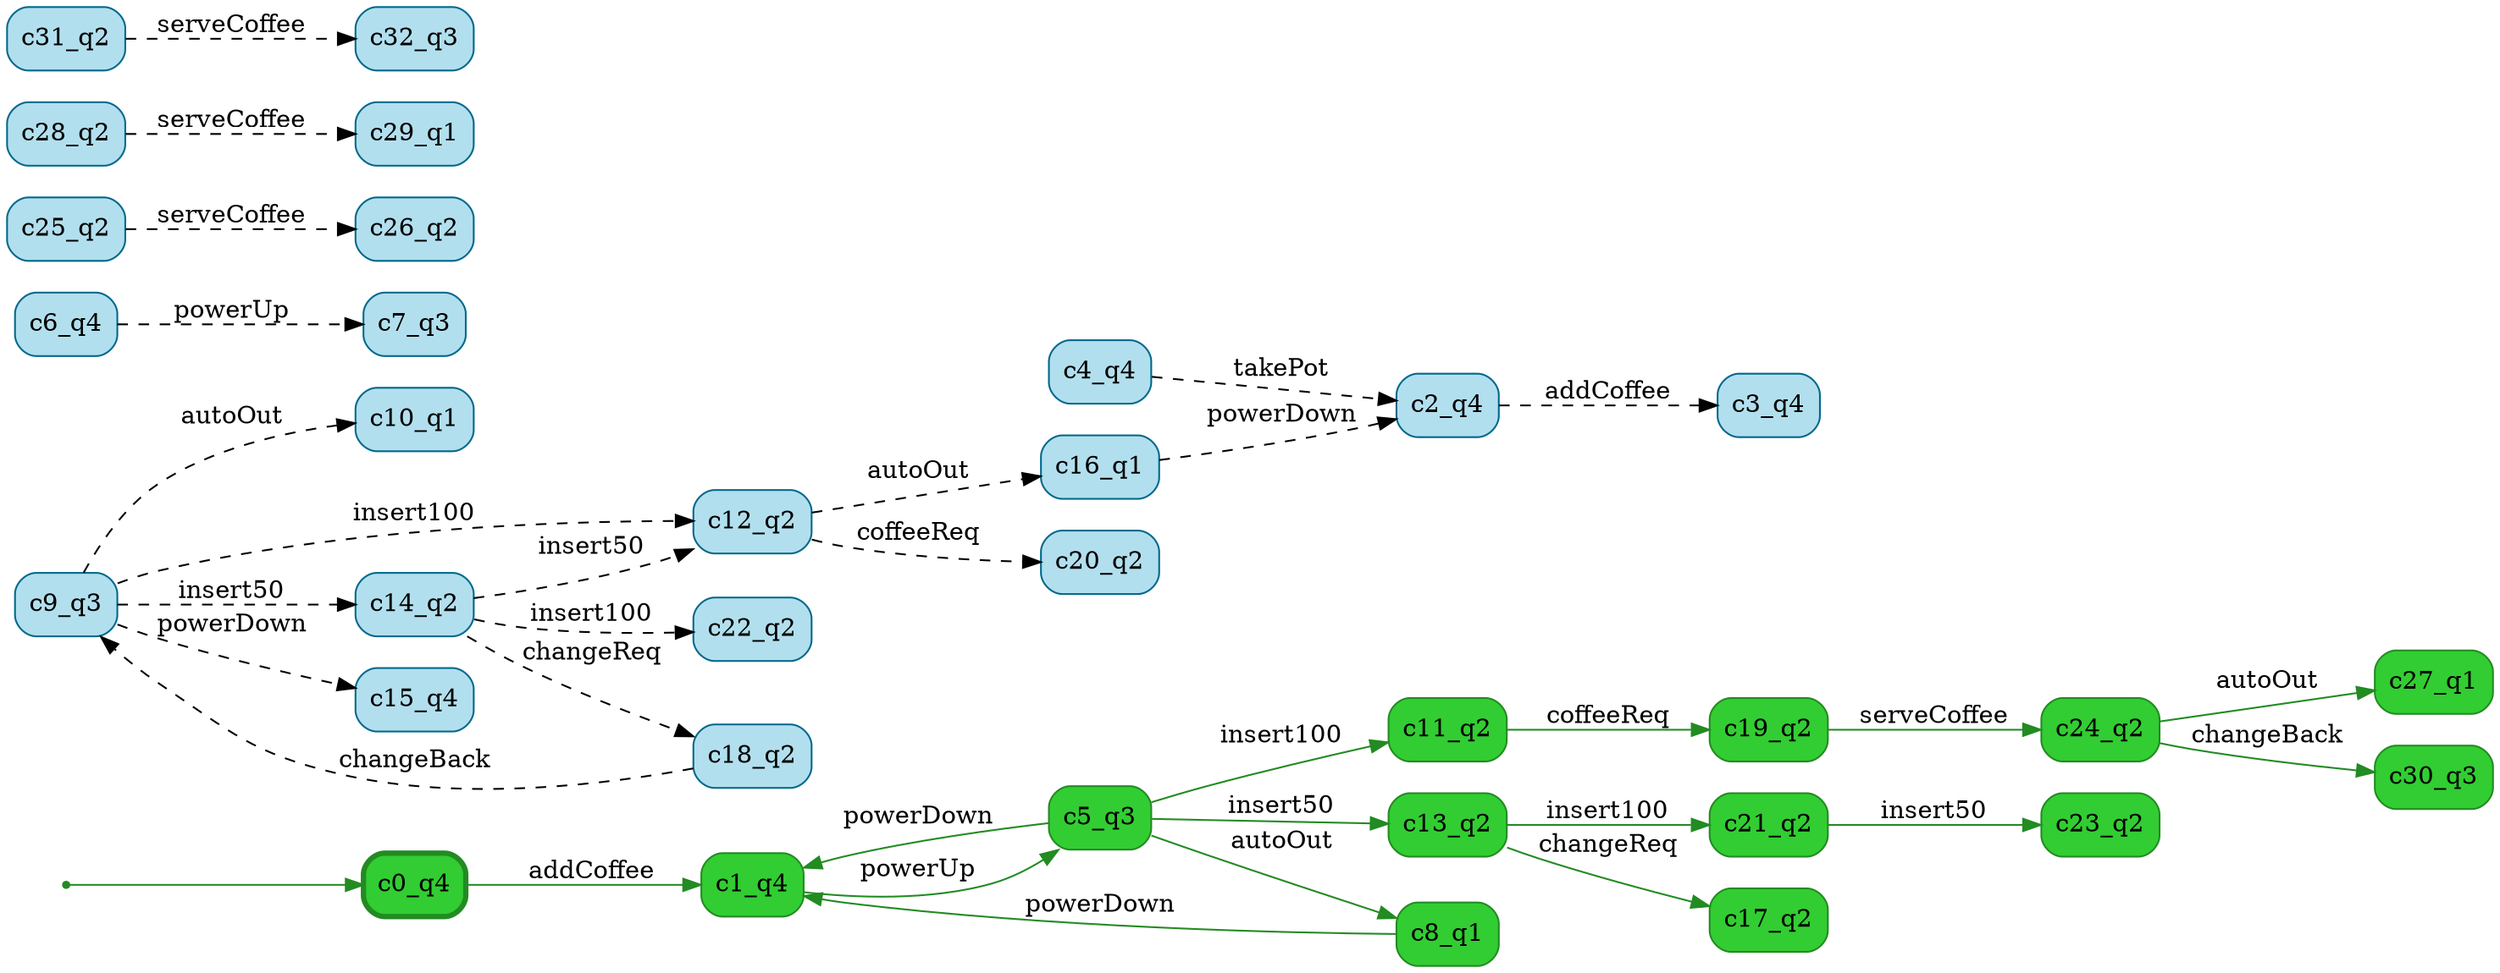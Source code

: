 digraph g {

	rankdir="LR"

	__invisible__[shape="point", color="forestgreen"]
	c0_q4[label="c0_q4", shape="box", style="rounded, filled", color="forestgreen", fillcolor="limegreen", penwidth=3] // Initial
	c1_q4[label="c1_q4", shape="box", style="rounded, filled", color="forestgreen", fillcolor="limegreen"]
	c5_q3[label="c5_q3", shape="box", style="rounded, filled", color="forestgreen", fillcolor="limegreen"]
	c8_q1[label="c8_q1", shape="box", style="rounded, filled", color="forestgreen", fillcolor="limegreen"]
	c11_q2[label="c11_q2", shape="box", style="rounded, filled", color="forestgreen", fillcolor="limegreen"]
	c19_q2[label="c19_q2", shape="box", style="rounded, filled", color="forestgreen", fillcolor="limegreen"]
	c24_q2[label="c24_q2", shape="box", style="rounded, filled", color="forestgreen", fillcolor="limegreen"]
	c27_q1[label="c27_q1", shape="box", style="rounded, filled", color="forestgreen", fillcolor="limegreen"]
	c30_q3[label="c30_q3", shape="box", style="rounded, filled", color="forestgreen", fillcolor="limegreen"]
	c13_q2[label="c13_q2", shape="box", style="rounded, filled", color="forestgreen", fillcolor="limegreen"]
	c17_q2[label="c17_q2", shape="box", style="rounded, filled", color="forestgreen", fillcolor="limegreen"]
	c21_q2[label="c21_q2", shape="box", style="rounded, filled", color="forestgreen", fillcolor="limegreen"]
	c23_q2[label="c23_q2", shape="box", style="rounded, filled", color="forestgreen", fillcolor="limegreen"]
	c2_q4[label="c2_q4", shape="box", style="rounded, filled", color="deepskyblue4", fillcolor="lightblue2"]
	c3_q4[label="c3_q4", shape="box", style="rounded, filled", color="deepskyblue4", fillcolor="lightblue2"]
	c4_q4[label="c4_q4", shape="box", style="rounded, filled", color="deepskyblue4", fillcolor="lightblue2"]
	c6_q4[label="c6_q4", shape="box", style="rounded, filled", color="deepskyblue4", fillcolor="lightblue2"]
	c7_q3[label="c7_q3", shape="box", style="rounded, filled", color="deepskyblue4", fillcolor="lightblue2"]
	c9_q3[label="c9_q3", shape="box", style="rounded, filled", color="deepskyblue4", fillcolor="lightblue2"]
	c10_q1[label="c10_q1", shape="box", style="rounded, filled", color="deepskyblue4", fillcolor="lightblue2"]
	c12_q2[label="c12_q2", shape="box", style="rounded, filled", color="deepskyblue4", fillcolor="lightblue2"]
	c14_q2[label="c14_q2", shape="box", style="rounded, filled", color="deepskyblue4", fillcolor="lightblue2"]
	c15_q4[label="c15_q4", shape="box", style="rounded, filled", color="deepskyblue4", fillcolor="lightblue2"]
	c16_q1[label="c16_q1", shape="box", style="rounded, filled", color="deepskyblue4", fillcolor="lightblue2"]
	c18_q2[label="c18_q2", shape="box", style="rounded, filled", color="deepskyblue4", fillcolor="lightblue2"]
	c20_q2[label="c20_q2", shape="box", style="rounded, filled", color="deepskyblue4", fillcolor="lightblue2"]
	c22_q2[label="c22_q2", shape="box", style="rounded, filled", color="deepskyblue4", fillcolor="lightblue2"]
	c25_q2[label="c25_q2", shape="box", style="rounded, filled", color="deepskyblue4", fillcolor="lightblue2"]
	c26_q2[label="c26_q2", shape="box", style="rounded, filled", color="deepskyblue4", fillcolor="lightblue2"]
	c28_q2[label="c28_q2", shape="box", style="rounded, filled", color="deepskyblue4", fillcolor="lightblue2"]
	c29_q1[label="c29_q1", shape="box", style="rounded, filled", color="deepskyblue4", fillcolor="lightblue2"]
	c31_q2[label="c31_q2", shape="box", style="rounded, filled", color="deepskyblue4", fillcolor="lightblue2"]
	c32_q3[label="c32_q3", shape="box", style="rounded, filled", color="deepskyblue4", fillcolor="lightblue2"]

	__invisible__ -> c0_q4[color="forestgreen"]
	c0_q4 -> c1_q4[label="addCoffee", color="forestgreen"]
	c1_q4 -> c5_q3[label="powerUp", color="forestgreen"]
	c5_q3 -> c8_q1[label="autoOut", color="forestgreen"]
	c8_q1 -> c1_q4[label="powerDown", color="forestgreen"]
	c5_q3 -> c11_q2[label="insert100", color="forestgreen"]
	c11_q2 -> c19_q2[label="coffeeReq", color="forestgreen"]
	c19_q2 -> c24_q2[label="serveCoffee", color="forestgreen"]
	c24_q2 -> c27_q1[label="autoOut", color="forestgreen"]
	c24_q2 -> c30_q3[label="changeBack", color="forestgreen"]
	c5_q3 -> c13_q2[label="insert50", color="forestgreen"]
	c13_q2 -> c17_q2[label="changeReq", color="forestgreen"]
	c13_q2 -> c21_q2[label="insert100", color="forestgreen"]
	c21_q2 -> c23_q2[label="insert50", color="forestgreen"]
	c5_q3 -> c1_q4[label="powerDown", color="forestgreen"]
	c2_q4 -> c3_q4[label="addCoffee", color="black", style="dashed"]
	c4_q4 -> c2_q4[label="takePot", color="black", style="dashed"]
	c6_q4 -> c7_q3[label="powerUp", color="black", style="dashed"]
	c9_q3 -> c10_q1[label="autoOut", color="black", style="dashed"]
	c9_q3 -> c12_q2[label="insert100", color="black", style="dashed"]
	c9_q3 -> c14_q2[label="insert50", color="black", style="dashed"]
	c9_q3 -> c15_q4[label="powerDown", color="black", style="dashed"]
	c16_q1 -> c2_q4[label="powerDown", color="black", style="dashed"]
	c14_q2 -> c18_q2[label="changeReq", color="black", style="dashed"]
	c12_q2 -> c20_q2[label="coffeeReq", color="black", style="dashed"]
	c14_q2 -> c22_q2[label="insert100", color="black", style="dashed"]
	c14_q2 -> c12_q2[label="insert50", color="black", style="dashed"]
	c25_q2 -> c26_q2[label="serveCoffee", color="black", style="dashed"]
	c12_q2 -> c16_q1[label="autoOut", color="black", style="dashed"]
	c28_q2 -> c29_q1[label="serveCoffee", color="black", style="dashed"]
	c18_q2 -> c9_q3[label="changeBack", color="black", style="dashed"]
	c31_q2 -> c32_q3[label="serveCoffee", color="black", style="dashed"]

}
